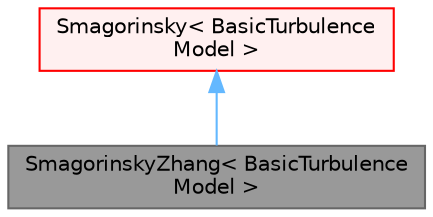 digraph "SmagorinskyZhang&lt; BasicTurbulenceModel &gt;"
{
 // LATEX_PDF_SIZE
  bgcolor="transparent";
  edge [fontname=Helvetica,fontsize=10,labelfontname=Helvetica,labelfontsize=10];
  node [fontname=Helvetica,fontsize=10,shape=box,height=0.2,width=0.4];
  Node1 [id="Node000001",label="SmagorinskyZhang\< BasicTurbulence\lModel \>",height=0.2,width=0.4,color="gray40", fillcolor="grey60", style="filled", fontcolor="black",tooltip="The Smagorinsky SGS model including bubble-generated turbulence."];
  Node2 -> Node1 [id="edge1_Node000001_Node000002",dir="back",color="steelblue1",style="solid",tooltip=" "];
  Node2 [id="Node000002",label="Smagorinsky\< BasicTurbulence\lModel \>",height=0.2,width=0.4,color="red", fillcolor="#FFF0F0", style="filled",URL="$classFoam_1_1LESModels_1_1Smagorinsky.html",tooltip="The Smagorinsky SGS model."];
}

